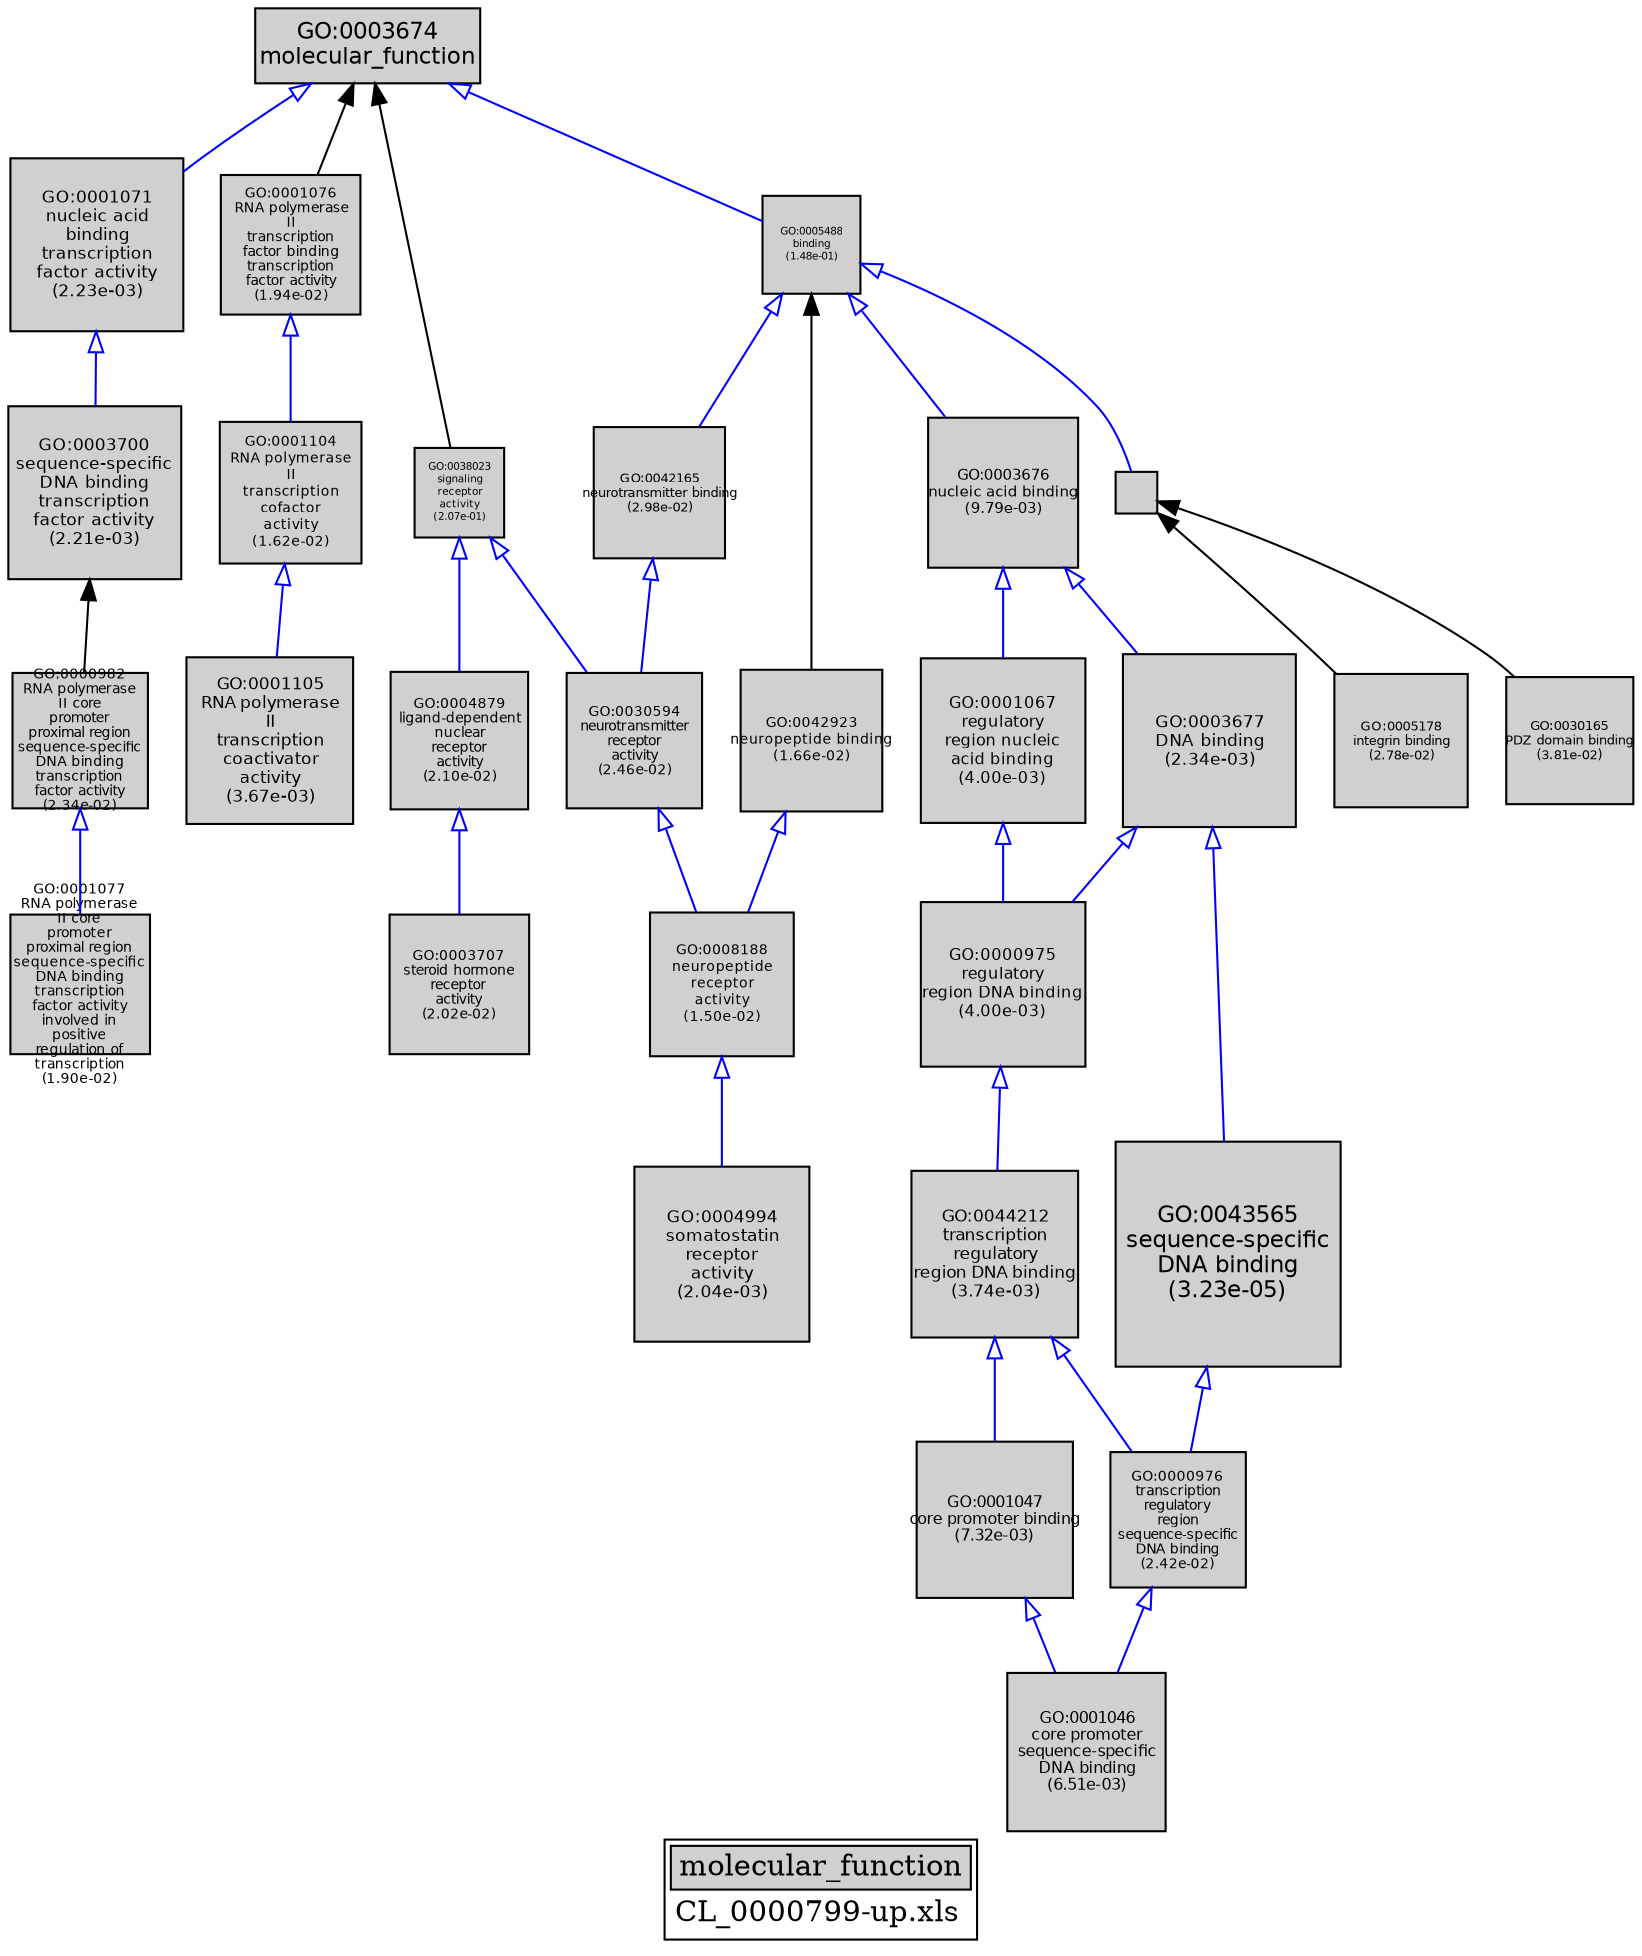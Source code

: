 digraph "molecular_function" {
graph [ bgcolor = "#FFFFFF", label = <<TABLE COLOR="black" BGCOLOR="white"><TR><TD COLSPAN="2" BGCOLOR="#D0D0D0"><FONT COLOR="black">molecular_function</FONT></TD></TR><TR><TD BORDER="0">CL_0000799-up.xls</TD></TR></TABLE>> ];
node [ fontname = "Helvetica" ];

subgraph "nodes" {

node [ style = "filled", fixedsize = "true", width = 1, shape = "box", fontsize = 9, fillcolor = "#D0D0D0", fontcolor = "black", color = "black" ];

"GO:0043565" [ URL = "#GO:0043565", label = <<TABLE BORDER="0"><TR><TD>GO:0043565<BR/>sequence-specific<BR/>DNA binding<BR/>(3.23e-05)</TD></TR></TABLE>>, width = 1.5, shape = "box", fontsize = 10.8, height = 1.5 ];
"GO:0003674" [ URL = "#GO:0003674", label = <<TABLE BORDER="0"><TR><TD>GO:0003674<BR/>molecular_function</TD></TR></TABLE>>, width = 1.5, shape = "box", fontsize = 10.8 ];
"GO:0001104" [ URL = "#GO:0001104", label = <<TABLE BORDER="0"><TR><TD>GO:0001104<BR/>RNA polymerase<BR/>II<BR/>transcription<BR/>cofactor<BR/>activity<BR/>(1.62e-02)</TD></TR></TABLE>>, width = 0.950282191069, shape = "box", fontsize = 6.8420317757, height = 0.950282191069 ];
"GO:0030594" [ URL = "#GO:0030594", label = <<TABLE BORDER="0"><TR><TD>GO:0030594<BR/>neurotransmitter<BR/>receptor<BR/>activity<BR/>(2.46e-02)</TD></TR></TABLE>>, width = 0.901328923058, shape = "box", fontsize = 6.48956824602, height = 0.901328923058 ];
"GO:0001071" [ URL = "#GO:0001071", label = <<TABLE BORDER="0"><TR><TD>GO:0001071<BR/>nucleic acid<BR/>binding<BR/>transcription<BR/>factor activity<BR/>(2.23e-03)</TD></TR></TABLE>>, width = 1.15461176855, shape = "box", fontsize = 8.31320473357, height = 1.15461176855 ];
"GO:0030165" [ URL = "#GO:0030165", label = <<TABLE BORDER="0"><TR><TD>GO:0030165<BR/>PDZ domain binding<BR/>(3.81e-02)</TD></TR></TABLE>>, width = 0.847158960196, shape = "box", fontsize = 6.09954451341, height = 0.847158960196 ];
"GO:0004879" [ URL = "#GO:0004879", label = <<TABLE BORDER="0"><TR><TD>GO:0004879<BR/>ligand-dependent<BR/>nuclear<BR/>receptor<BR/>activity<BR/>(2.10e-02)</TD></TR></TABLE>>, width = 0.920131943604, shape = "box", fontsize = 6.62494999395, height = 0.920131943604 ];
"GO:0003676" [ URL = "#GO:0003676", label = <<TABLE BORDER="0"><TR><TD>GO:0003676<BR/>nucleic acid binding<BR/>(9.79e-03)</TD></TR></TABLE>>, width = 1.0060515018, shape = "box", fontsize = 7.24357081295, height = 1.0060515018 ];
"GO:0000975" [ URL = "#GO:0000975", label = <<TABLE BORDER="0"><TR><TD>GO:0000975<BR/>regulatory<BR/>region DNA binding<BR/>(4.00e-03)</TD></TR></TABLE>>, width = 1.09834029812, shape = "box", fontsize = 7.90805014648, height = 1.09834029812 ];
"GO:0000976" [ URL = "#GO:0000976", label = <<TABLE BORDER="0"><TR><TD>GO:0000976<BR/>transcription<BR/>regulatory<BR/>region<BR/>sequence-specific<BR/>DNA binding<BR/>(2.42e-02)</TD></TR></TABLE>>, width = 0.903292709765, shape = "box", fontsize = 6.50370751031, height = 0.903292709765 ];
"GO:0001076" [ URL = "#GO:0001076", label = <<TABLE BORDER="0"><TR><TD>GO:0001076<BR/>RNA polymerase<BR/>II<BR/>transcription<BR/>factor binding<BR/>transcription<BR/>factor activity<BR/>(1.94e-02)</TD></TR></TABLE>>, width = 0.92942722827, shape = "box", fontsize = 6.69187604355, height = 0.92942722827 ];
"GO:0000982" [ URL = "#GO:0000982", label = <<TABLE BORDER="0"><TR><TD>GO:0000982<BR/>RNA polymerase<BR/>II core<BR/>promoter<BR/>proximal region<BR/>sequence-specific<BR/>DNA binding<BR/>transcription<BR/>factor activity<BR/>(2.34e-02)</TD></TR></TABLE>>, width = 0.907308165293, shape = "box", fontsize = 6.53261879011, height = 0.907308165293 ];
"GO:0004994" [ URL = "#GO:0004994", label = <<TABLE BORDER="0"><TR><TD>GO:0004994<BR/>somatostatin<BR/>receptor<BR/>activity<BR/>(2.04e-03)</TD></TR></TABLE>>, width = 1.16284553407, shape = "box", fontsize = 8.37248784533, height = 1.16284553407 ];
"GO:0001047" [ URL = "#GO:0001047", label = <<TABLE BORDER="0"><TR><TD>GO:0001047<BR/>core promoter binding<BR/>(7.32e-03)</TD></TR></TABLE>>, width = 1.0369206018, shape = "box", fontsize = 7.46582833298, height = 1.0369206018 ];
"GO:0001105" [ URL = "#GO:0001105", label = <<TABLE BORDER="0"><TR><TD>GO:0001105<BR/>RNA polymerase<BR/>II<BR/>transcription<BR/>coactivator<BR/>activity<BR/>(3.67e-03)</TD></TR></TABLE>>, width = 1.10680935388, shape = "box", fontsize = 7.96902734797, height = 1.10680935388 ];
"GO:0005515" [ URL = "#GO:0005515", label = "", width = 0.275024945463, shape = "box", height = 0.275024945463 ];
"GO:0003707" [ URL = "#GO:0003707", label = <<TABLE BORDER="0"><TR><TD>GO:0003707<BR/>steroid hormone<BR/>receptor<BR/>activity<BR/>(2.02e-02)</TD></TR></TABLE>>, width = 0.924697487935, shape = "box", fontsize = 6.65782191313, height = 0.924697487935 ];
"GO:0005178" [ URL = "#GO:0005178", label = <<TABLE BORDER="0"><TR><TD>GO:0005178<BR/>integrin binding<BR/>(2.78e-02)</TD></TR></TABLE>>, width = 0.88656229178, shape = "box", fontsize = 6.38324850082, height = 0.88656229178 ];
"GO:0038023" [ URL = "#GO:0038023", label = <<TABLE BORDER="0"><TR><TD>GO:0038023<BR/>signaling<BR/>receptor<BR/>activity<BR/>(2.07e-01)</TD></TR></TABLE>>, width = 0.592183919373, shape = "box", fontsize = 5.0, height = 0.592183919373 ];
"GO:0042165" [ URL = "#GO:0042165", label = <<TABLE BORDER="0"><TR><TD>GO:0042165<BR/>neurotransmitter binding<BR/>(2.98e-02)</TD></TR></TABLE>>, width = 0.878078442174, shape = "box", fontsize = 6.32216478365, height = 0.878078442174 ];
"GO:0005488" [ URL = "#GO:0005488", label = <<TABLE BORDER="0"><TR><TD>GO:0005488<BR/>binding<BR/>(1.48e-01)</TD></TR></TABLE>>, width = 0.65081010538, shape = "box", fontsize = 5.0, height = 0.65081010538 ];
"GO:0001077" [ URL = "#GO:0001077", label = <<TABLE BORDER="0"><TR><TD>GO:0001077<BR/>RNA polymerase<BR/>II core<BR/>promoter<BR/>proximal region<BR/>sequence-specific<BR/>DNA binding<BR/>transcription<BR/>factor activity<BR/>involved in<BR/>positive<BR/>regulation of<BR/>transcription<BR/>(1.90e-02)</TD></TR></TABLE>>, width = 0.931857767872, shape = "box", fontsize = 6.70937592868, height = 0.931857767872 ];
"GO:0003677" [ URL = "#GO:0003677", label = <<TABLE BORDER="0"><TR><TD>GO:0003677<BR/>DNA binding<BR/>(2.34e-03)</TD></TR></TABLE>>, width = 1.1497682697, shape = "box", fontsize = 8.27833154185, height = 1.1497682697 ];
"GO:0042923" [ URL = "#GO:0042923", label = <<TABLE BORDER="0"><TR><TD>GO:0042923<BR/>neuropeptide binding<BR/>(1.66e-02)</TD></TR></TABLE>>, width = 0.947482966432, shape = "box", fontsize = 6.82187735831, height = 0.947482966432 ];
"GO:0001067" [ URL = "#GO:0001067", label = <<TABLE BORDER="0"><TR><TD>GO:0001067<BR/>regulatory<BR/>region nucleic<BR/>acid binding<BR/>(4.00e-03)</TD></TR></TABLE>>, width = 1.09834029812, shape = "box", fontsize = 7.90805014648, height = 1.09834029812 ];
"GO:0044212" [ URL = "#GO:0044212", label = <<TABLE BORDER="0"><TR><TD>GO:0044212<BR/>transcription<BR/>regulatory<BR/>region DNA binding<BR/>(3.74e-03)</TD></TR></TABLE>>, width = 1.10471197223, shape = "box", fontsize = 7.95392620004, height = 1.10471197223 ];
"GO:0001046" [ URL = "#GO:0001046", label = <<TABLE BORDER="0"><TR><TD>GO:0001046<BR/>core promoter<BR/>sequence-specific<BR/>DNA binding<BR/>(6.51e-03)</TD></TR></TABLE>>, width = 1.04911659011, shape = "box", fontsize = 7.55363944882, height = 1.04911659011 ];
"GO:0003700" [ URL = "#GO:0003700", label = <<TABLE BORDER="0"><TR><TD>GO:0003700<BR/>sequence-specific<BR/>DNA binding<BR/>transcription<BR/>factor activity<BR/>(2.21e-03)</TD></TR></TABLE>>, width = 1.15534871598, shape = "box", fontsize = 8.31851075503, height = 1.15534871598 ];
"GO:0008188" [ URL = "#GO:0008188", label = <<TABLE BORDER="0"><TR><TD>GO:0008188<BR/>neuropeptide<BR/>receptor<BR/>activity<BR/>(1.50e-02)</TD></TR></TABLE>>, width = 0.959069531022, shape = "box", fontsize = 6.90530062336, height = 0.959069531022 ];
}
subgraph "edges" {


edge [ dir = "back", weight = 1 ];
subgraph "regulates" {


edge [ color = "cyan", arrowtail = "none" ];
subgraph "positive" {


edge [ color = "green", arrowtail = "vee" ];
}
subgraph "negative" {


edge [ color = "red", arrowtail = "tee" ];
}
}
subgraph "part_of" {


edge [ color = "purple", arrowtail = "diamond", weight = 2.5 ];
}
subgraph "is_a" {


edge [ color = "blue", arrowtail = "empty", weight = 5.0 ];
"GO:0003677" -> "GO:0043565";
"GO:0000975" -> "GO:0044212";
"GO:0001047" -> "GO:0001046";
"GO:0005488" -> "GO:0042165";
"GO:0004879" -> "GO:0003707";
"GO:0003676" -> "GO:0003677";
"GO:0038023" -> "GO:0004879";
"GO:0042165" -> "GO:0030594";
"GO:0005488" -> "GO:0005515";
"GO:0001104" -> "GO:0001105";
"GO:0001071" -> "GO:0003700";
"GO:0043565" -> "GO:0000976";
"GO:0038023" -> "GO:0030594";
"GO:0001067" -> "GO:0000975";
"GO:0003674" -> "GO:0005488";
"GO:0042923" -> "GO:0008188";
"GO:0000982" -> "GO:0001077";
"GO:0003676" -> "GO:0001067";
"GO:0000976" -> "GO:0001046";
"GO:0001076" -> "GO:0001104";
"GO:0003677" -> "GO:0000975";
"GO:0044212" -> "GO:0001047";
"GO:0003674" -> "GO:0001071";
"GO:0008188" -> "GO:0004994";
"GO:0005488" -> "GO:0003676";
"GO:0030594" -> "GO:0008188";
"GO:0044212" -> "GO:0000976";
}
"GO:0003700" -> "GO:0000982";
"GO:0005488" -> "GO:0042923";
"GO:0005515" -> "GO:0030165";
"GO:0005515" -> "GO:0005178";
"GO:0003674" -> "GO:0038023";
"GO:0003674" -> "GO:0001076";
}
}
